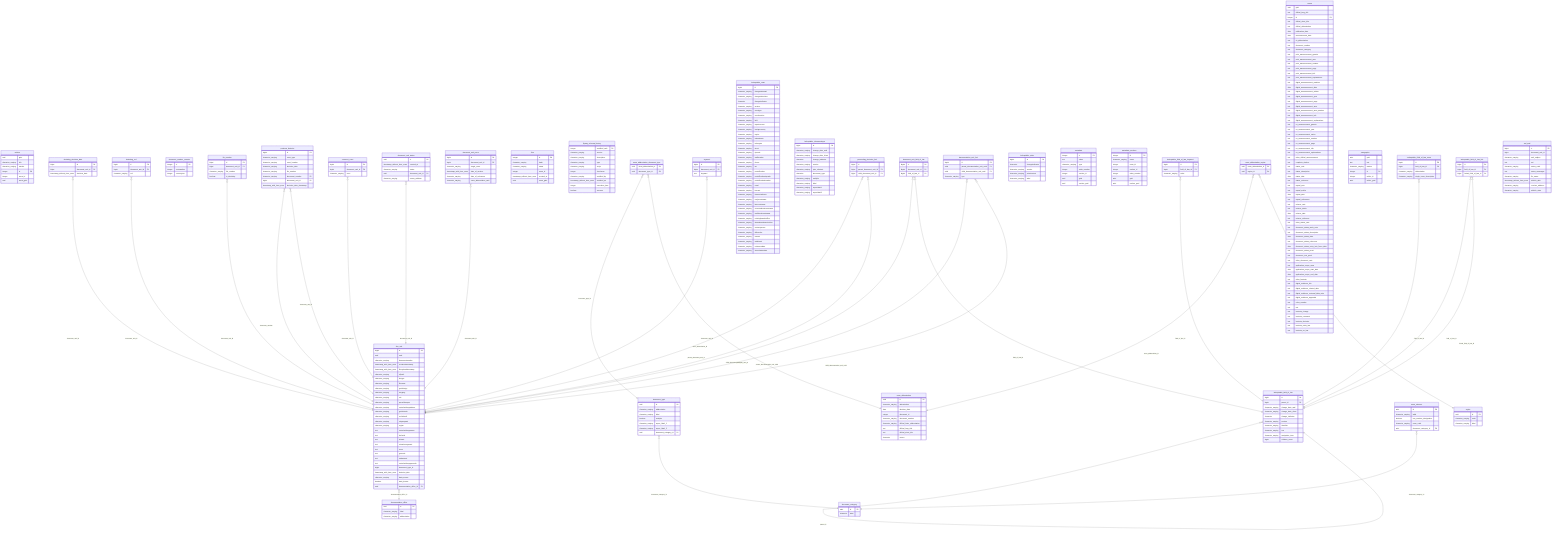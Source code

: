 erDiagram
    articles {
        uuid guid 
        character_varying title 
        character_varying marker 
        integer id PK
        integer norm_id 
        uuid norm_guid 
    }

    deviating_decision_date {
        bigint id PK
        bigint document_unit_id FK
        timestamp_without_time_zone decision_date 
    }

    deviating_ecli {
        bigint id PK
        bigint document_unit_id FK
        character_varying ecli 
    }

    doc_unit {
        bigint id PK
        uuid uuid 
        character_varying documentnumber 
        timestamp_with_time_zone creationtimestamp 
        timestamp_with_time_zone fileuploadtimestamp 
        character_varying s3path 
        character_varying filetype 
        character_varying filename 
        character_varying gerichtstyp 
        character_varying vorgang 
        character_varying ecli 
        character_varying spruchkoerper 
        character_varying entscheidungsdatum 
        character_varying gerichtssitz 
        character_varying rechtskraft 
        character_varying eingangsart 
        character_varying region 
        text entscheidungsname 
        text titelzeile 
        text leitsatz 
        text orientierungssatz 
        text tenor 
        text gruende 
        text tatbestand 
        text entscheidungsgruende 
        bigint document_type_id 
        timestamp_with_time_zone decision_date 
        character_varying data_source 
        boolean date_known 
        uuid documentation_office_id FK
    }

    document_category {
        uuid id PK
        character label 
    }

    document_number_counter {
        integer id PK
        integer nextnumber 
        integer currentyear 
    }

    document_type {
        uuid id PK
        character_varying abbreviation 
        character_varying label 
        boolean multiple 
        character_varying super_label_1 
        character_varying super_label_2 
        uuid document_category_id FK
    }

    document_unit_field_of_law {
        bigint id PK
        bigint document_unit_id FK
        bigint field_of_law_id FK
    }

    document_unit_norm {
        bigint id PK
        bigint document_unit_id FK
        character_varying single_norm 
        timestamp_with_time_zone date_of_version 
        character_varying date_of_relevance 
        character_varying norm_abbreviation_uuid 
    }

    document_unit_status {
        uuid id PK
        timestamp_without_time_zone created_at 
        character_varying status 
        uuid document_unit_id FK
        character_varying issuer_address 
    }

    documentation_office {
        uuid id PK
        character_varying label 
        character_varying abbreviation 
    }

    documentation_unit_link {
        bigint id PK
        uuid parent_documentation_unit_uuid FK
        uuid child_documentation_unit_uuid FK
        character_varying type 
    }

    file_number {
        bigint id PK
        bigint document_unit_id FK
        character_varying file_number 
        boolean is_deviating 
    }

    files {
        integer id PK
        character_varying hash 
        character_varying name 
        integer norm_id 
        timestamp_without_time_zone created_at 
        uuid norm_guid 
    }

    flyway_schema_history {
        integer installed_rank PK
        character_varying version 
        character_varying description 
        character_varying type 
        character_varying script 
        integer checksum 
        character_varying installed_by 
        timestamp_without_time_zone installed_on 
        integer execution_time 
        boolean success 
    }

    incorrect_court {
        bigint id PK
        bigint document_unit_id FK
        character_varying court 
    }

    keyword {
        bigint id PK
        bigint document_unit_id FK
        text keyword 
    }

    lookuptable_court {
        bigint id PK
        character_varying changedatemail 
        character_varying changedateclient 
        character changeindicator 
        character_varying version 
        character_varying courttype 
        character_varying courtlocation 
        character_varying field 
        character_varying superiorcourt 
        character_varying foreigncountry 
        character_varying region 
        character_varying federalstate 
        character_varying belongsto 
        character_varying street 
        character_varying zipcode 
        character_varying maillocation 
        character_varying phone 
        character_varying fax 
        character_varying postofficebox 
        character_varying postofficeboxzipcode 
        character_varying postofficeboxlocation 
        character_varying email 
        character_varying internet 
        character_varying isbranchofficeto 
        character_varying earlycourtname 
        character_varying latecourtname 
        character_varying currentofficialcourtname 
        character_varying traditionalcourtname 
        character_varying existingbranchoffice 
        character_varying abandonedbranchoffice 
        character_varying contactperson 
        character_varying deliverslrs 
        character_varying remark 
        character_varying additional 
        character_varying existencedate 
        character_varying cancellationdate 
    }

    lookuptable_documenttype {
        bigint id PK
        character_varying change_date_mail 
        character_varying change_date_client 
        character change_indicator 
        character_varying version 
        character_varying juris_shortcut 
        character document_type 
        character_varying multiple 
        character_varying label 
        character_varying superlabel1 
        character_varying superlabel2 
    }

    lookuptable_field_of_law {
        bigint id PK
        bigint parent_id FK
        character_varying change_date_mail 
        character_varying change_date_client 
        character change_indicator 
        character_varying version 
        character_varying identifier 
        character_varying text 
        character_varying navigation_term 
        bigint children_count 
    }

    lookuptable_field_of_law_keyword {
        bigint id PK
        bigint field_of_law_id FK
        character_varying value 
    }

    lookuptable_field_of_law_link {
        bigint id PK
        bigint field_of_law_id FK
        bigint linked_field_of_law_id FK
    }

    lookuptable_field_of_law_norm {
        bigint id PK
        bigint field_of_law_id FK
        character_varying abbreviation 
        character_varying single_norm_description 
    }

    lookuptable_state {
        bigint id PK
        character changeindicator 
        character_varying version 
        character_varying jurisshortcut 
        character_varying label 
    }

    metadata {
        integer id PK
        text value 
        character_varying type 
        integer order_number 
        integer section_id 
        uuid guid 
        uuid section_guid 
    }

    metadata_sections {
        integer id PK
        character_varying name 
        integer norm_id 
        integer section_id 
        integer order_number 
        uuid guid 
        uuid section_guid 
    }

    norm_abbreviation {
        uuid id PK
        character_varying abbreviation 
        date decision_date 
        integer document_id 
        character_varying document_number 
        character_varying official_letter_abbreviation 
        text official_long_title 
        text official_short_title 
        character source 
    }

    norm_abbreviation_document_type {
        uuid norm_abbreviation_id PK
        uuid document_type_id PK
    }

    norm_abbreviation_region {
        uuid norm_abbreviation_id PK
        uuid region_id PK
    }

    norm_element {
        uuid id PK
        character_varying label 
        boolean has_number_designation 
        character_varying norm_code 
        uuid document_category_id FK
    }

    norms {
        uuid guid 
        text official_long_title 
        integer id PK
        text official_short_title 
        text official_abbreviation 
        date publication_date 
        date announcement_date 
        text ris_abbreviation 
        text document_number 
        text document_category 
        text print_announcement_gazette 
        text print_announcement_year 
        text print_announcement_number 
        text print_announcement_page 
        text print_announcement_info 
        text print_announcement_explanations 
        text digital_announcement_medium 
        date digital_announcement_date 
        text digital_announcement_edition 
        text digital_announcement_year 
        text digital_announcement_page 
        text digital_announcement_area 
        text digital_announcement_area_number 
        text digital_announcement_info 
        text digital_announcement_explanations 
        text eu_announcement_gazette 
        text eu_announcement_year 
        text eu_announcement_series 
        text eu_announcement_number 
        text eu_announcement_page 
        text eu_announcement_info 
        text eu_announcement_explanations 
        text other_official_announcement 
        text complete_citation 
        text status_note 
        text status_description 
        date status_date 
        text status_reference 
        text repeal_note 
        text repeal_article 
        date repeal_date 
        text repeal_references 
        text reissue_note 
        text reissue_article 
        date reissue_date 
        text reissue_reference 
        text other_status_note 
        text document_status_work_note 
        text document_status_description 
        date document_status_date 
        text document_status_reference 
        date document_status_entry_into_force_date 
        text document_status_proof 
        text document_text_proof 
        text other_document_note 
        text application_scope_area 
        date application_scope_start_date 
        date application_scope_end_date 
        text other_footnote 
        text digital_evidence_link 
        text digital_evidence_related_data 
        text digital_evidence_external_data_note 
        text digital_evidence_appendix 
        text celex_number 
        text text 
        text footnote_change 
        text footnote_comment 
        text footnote_decision 
        text footnote_state_law 
        text footnote_eu_law 
    }

    paragraphs {
        uuid guid 
        text text 
        character_varying marker 
        integer id PK
        integer article_id 
        uuid article_guid 
    }

    previous_decision {
        bigint id PK
        character_varying court_type 
        character_varying court_location 
        character_varying decision_date 
        character_varying file_number 
        character_varying document_number FK
        bigint document_unit_id FK
        timestamp_with_time_zone decision_date_timestamp 
    }

    proceeding_decision_link {
        bigint id 
        bigint parent_document_unit_id FK
        bigint child_document_unit_id FK
    }

    region {
        uuid id PK
        character_varying code 
        character_varying label 
    }

    xml_mail {
        bigint id PK
        bigint document_unit_id 
        character_varying mail_subject 
        text xml 
        character_varying status_code 
        text status_messages 
        character_varying file_name 
        timestamp_without_time_zone publish_date 
        character_varying receiver_address 
        character_varying publish_state 
    }

    deviating_decision_date }o--|| doc_unit : "document_unit_id"
    deviating_ecli }o--|| doc_unit : "document_unit_id"
    previous_decision }o--|| doc_unit : "document_number"
    file_number }o--|| doc_unit : "document_unit_id"
    previous_decision }o--|| doc_unit : "document_unit_id"
    incorrect_court }o--|| doc_unit : "document_unit_id"
    document_unit_status }o--|| doc_unit : "document_unit_id"
    document_unit_norm }o--|| doc_unit : "document_unit_id"
    keyword }o--|| doc_unit : "document_unit_id"
    document_unit_field_of_law }o--|| doc_unit : "document_unit_id"
    proceeding_decision_link }o--|| doc_unit : "parent_document_unit_id"
    proceeding_decision_link }o--|| doc_unit : "child_document_unit_id"
    doc_unit }o--|| documentation_office : "documentation_office_id"
    documentation_unit_link }o--|| doc_unit : "parent_documentation_unit_uuid"
    documentation_unit_link }o--|| doc_unit : "child_documentation_unit_uuid"
    norm_element }o--|| document_category : "document_category_id"
    document_type }o--|| document_category : "document_category_id"
    norm_abbreviation_document_type }o--|| document_type : "document_type_id"
    document_unit_field_of_law }o--|| lookuptable_field_of_law : "field_of_law_id"
    lookuptable_field_of_law }o--|| lookuptable_field_of_law : "parent_id"
    lookuptable_field_of_law_keyword }o--|| lookuptable_field_of_law : "field_of_law_id"
    lookuptable_field_of_law_norm }o--|| lookuptable_field_of_law : "field_of_law_id"
    lookuptable_field_of_law_link }o--|| lookuptable_field_of_law : "field_of_law_id"
    lookuptable_field_of_law_link }o--|| lookuptable_field_of_law : "linked_field_of_law_id"
    norm_abbreviation_region }o--|| norm_abbreviation : "norm_abbreviation_id"
    norm_abbreviation_document_type }o--|| norm_abbreviation : "norm_abbreviation_id"
    norm_abbreviation_region }o--|| region : "region_id"